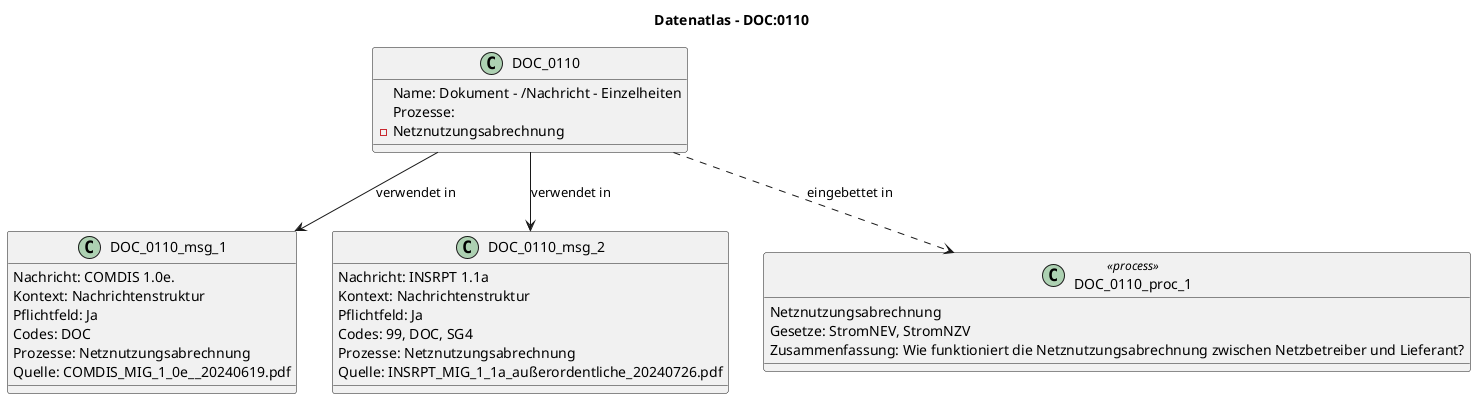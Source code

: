 @startuml
title Datenatlas – DOC:0110
class DOC_0110 {
  Name: Dokument - /Nachricht - Einzelheiten
  Prozesse:
    - Netznutzungsabrechnung
}
class DOC_0110_msg_1 {
  Nachricht: COMDIS 1.0e.
  Kontext: Nachrichtenstruktur
  Pflichtfeld: Ja
  Codes: DOC
  Prozesse: Netznutzungsabrechnung
  Quelle: COMDIS_MIG_1_0e__20240619.pdf
}
DOC_0110 --> DOC_0110_msg_1 : verwendet in
class DOC_0110_msg_2 {
  Nachricht: INSRPT 1.1a
  Kontext: Nachrichtenstruktur
  Pflichtfeld: Ja
  Codes: 99, DOC, SG4
  Prozesse: Netznutzungsabrechnung
  Quelle: INSRPT_MIG_1_1a_außerordentliche_20240726.pdf
}
DOC_0110 --> DOC_0110_msg_2 : verwendet in
class DOC_0110_proc_1 <<process>> {
  Netznutzungsabrechnung
  Gesetze: StromNEV, StromNZV
  Zusammenfassung: Wie funktioniert die Netznutzungsabrechnung zwischen Netzbetreiber und Lieferant?
}
DOC_0110 ..> DOC_0110_proc_1 : eingebettet in
@enduml